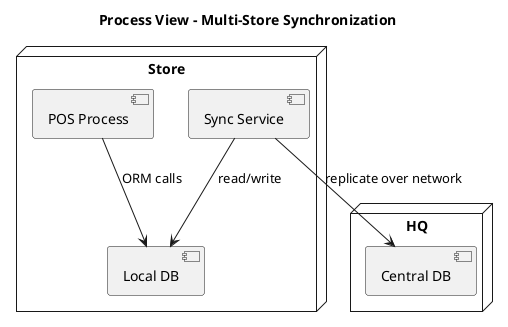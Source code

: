 @startuml process_view
title Process View - Multi-Store Synchronization

node "Store" {
  [POS Process] as POS
  [Local DB] as LocalDB
  [Sync Service] as Sync
  POS --> LocalDB : ORM calls
  Sync --> LocalDB : read/write
}

node "HQ" {
  [Central DB] as HQ_DB
}

Sync --> HQ_DB : replicate over network
@enduml

